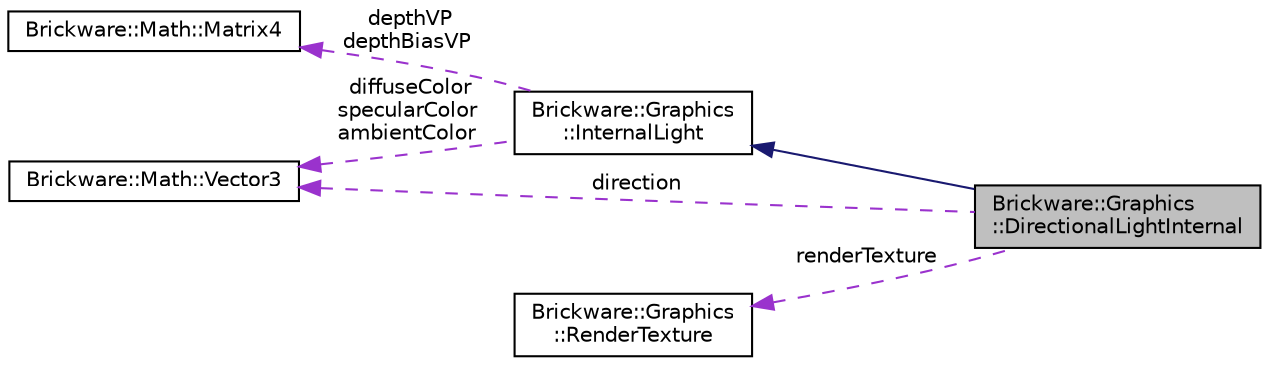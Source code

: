 digraph "Brickware::Graphics::DirectionalLightInternal"
{
  edge [fontname="Helvetica",fontsize="10",labelfontname="Helvetica",labelfontsize="10"];
  node [fontname="Helvetica",fontsize="10",shape=record];
  rankdir="LR";
  Node1 [label="Brickware::Graphics\l::DirectionalLightInternal",height=0.2,width=0.4,color="black", fillcolor="grey75", style="filled", fontcolor="black"];
  Node2 -> Node1 [dir="back",color="midnightblue",fontsize="10",style="solid",fontname="Helvetica"];
  Node2 [label="Brickware::Graphics\l::InternalLight",height=0.2,width=0.4,color="black", fillcolor="white", style="filled",URL="$classBrickware_1_1Graphics_1_1InternalLight.html"];
  Node3 -> Node2 [dir="back",color="darkorchid3",fontsize="10",style="dashed",label=" depthVP\ndepthBiasVP" ,fontname="Helvetica"];
  Node3 [label="Brickware::Math::Matrix4",height=0.2,width=0.4,color="black", fillcolor="white", style="filled",URL="$classBrickware_1_1Math_1_1Matrix4.html"];
  Node4 -> Node2 [dir="back",color="darkorchid3",fontsize="10",style="dashed",label=" diffuseColor\nspecularColor\nambientColor" ,fontname="Helvetica"];
  Node4 [label="Brickware::Math::Vector3",height=0.2,width=0.4,color="black", fillcolor="white", style="filled",URL="$classBrickware_1_1Math_1_1Vector3.html"];
  Node4 -> Node1 [dir="back",color="darkorchid3",fontsize="10",style="dashed",label=" direction" ,fontname="Helvetica"];
  Node5 -> Node1 [dir="back",color="darkorchid3",fontsize="10",style="dashed",label=" renderTexture" ,fontname="Helvetica"];
  Node5 [label="Brickware::Graphics\l::RenderTexture",height=0.2,width=0.4,color="black", fillcolor="white", style="filled",URL="$classBrickware_1_1Graphics_1_1RenderTexture.html"];
}
